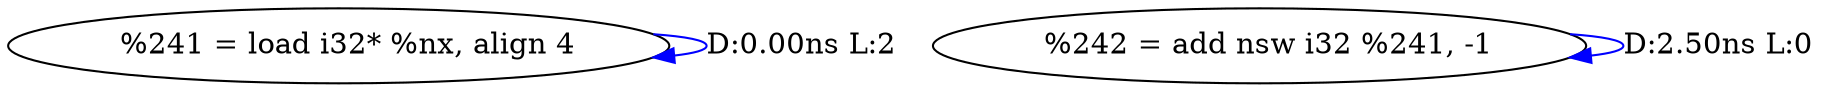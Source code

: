 digraph {
Node0x2e25170[label="  %241 = load i32* %nx, align 4"];
Node0x2e25170 -> Node0x2e25170[label="D:0.00ns L:2",color=blue];
Node0x2e25250[label="  %242 = add nsw i32 %241, -1"];
Node0x2e25250 -> Node0x2e25250[label="D:2.50ns L:0",color=blue];
}
